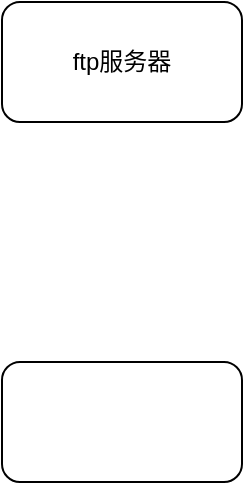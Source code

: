 <mxfile version="22.1.5" type="github">
  <diagram name="第 1 页" id="nDJeiQn_vbXoL-LKO_qn">
    <mxGraphModel dx="950" dy="619" grid="1" gridSize="10" guides="1" tooltips="1" connect="1" arrows="1" fold="1" page="1" pageScale="1" pageWidth="827" pageHeight="1169" math="0" shadow="0">
      <root>
        <mxCell id="0" />
        <mxCell id="1" parent="0" />
        <mxCell id="Jhgf9c-tjNfLPKI3-h3G-1" value="" style="rounded=1;whiteSpace=wrap;html=1;" parent="1" vertex="1">
          <mxGeometry x="160" y="220" width="120" height="60" as="geometry" />
        </mxCell>
        <mxCell id="QZAkLel1-v3yUueqWGMr-1" value="ftp服务器" style="rounded=1;whiteSpace=wrap;html=1;" vertex="1" parent="1">
          <mxGeometry x="160" y="40" width="120" height="60" as="geometry" />
        </mxCell>
      </root>
    </mxGraphModel>
  </diagram>
</mxfile>

